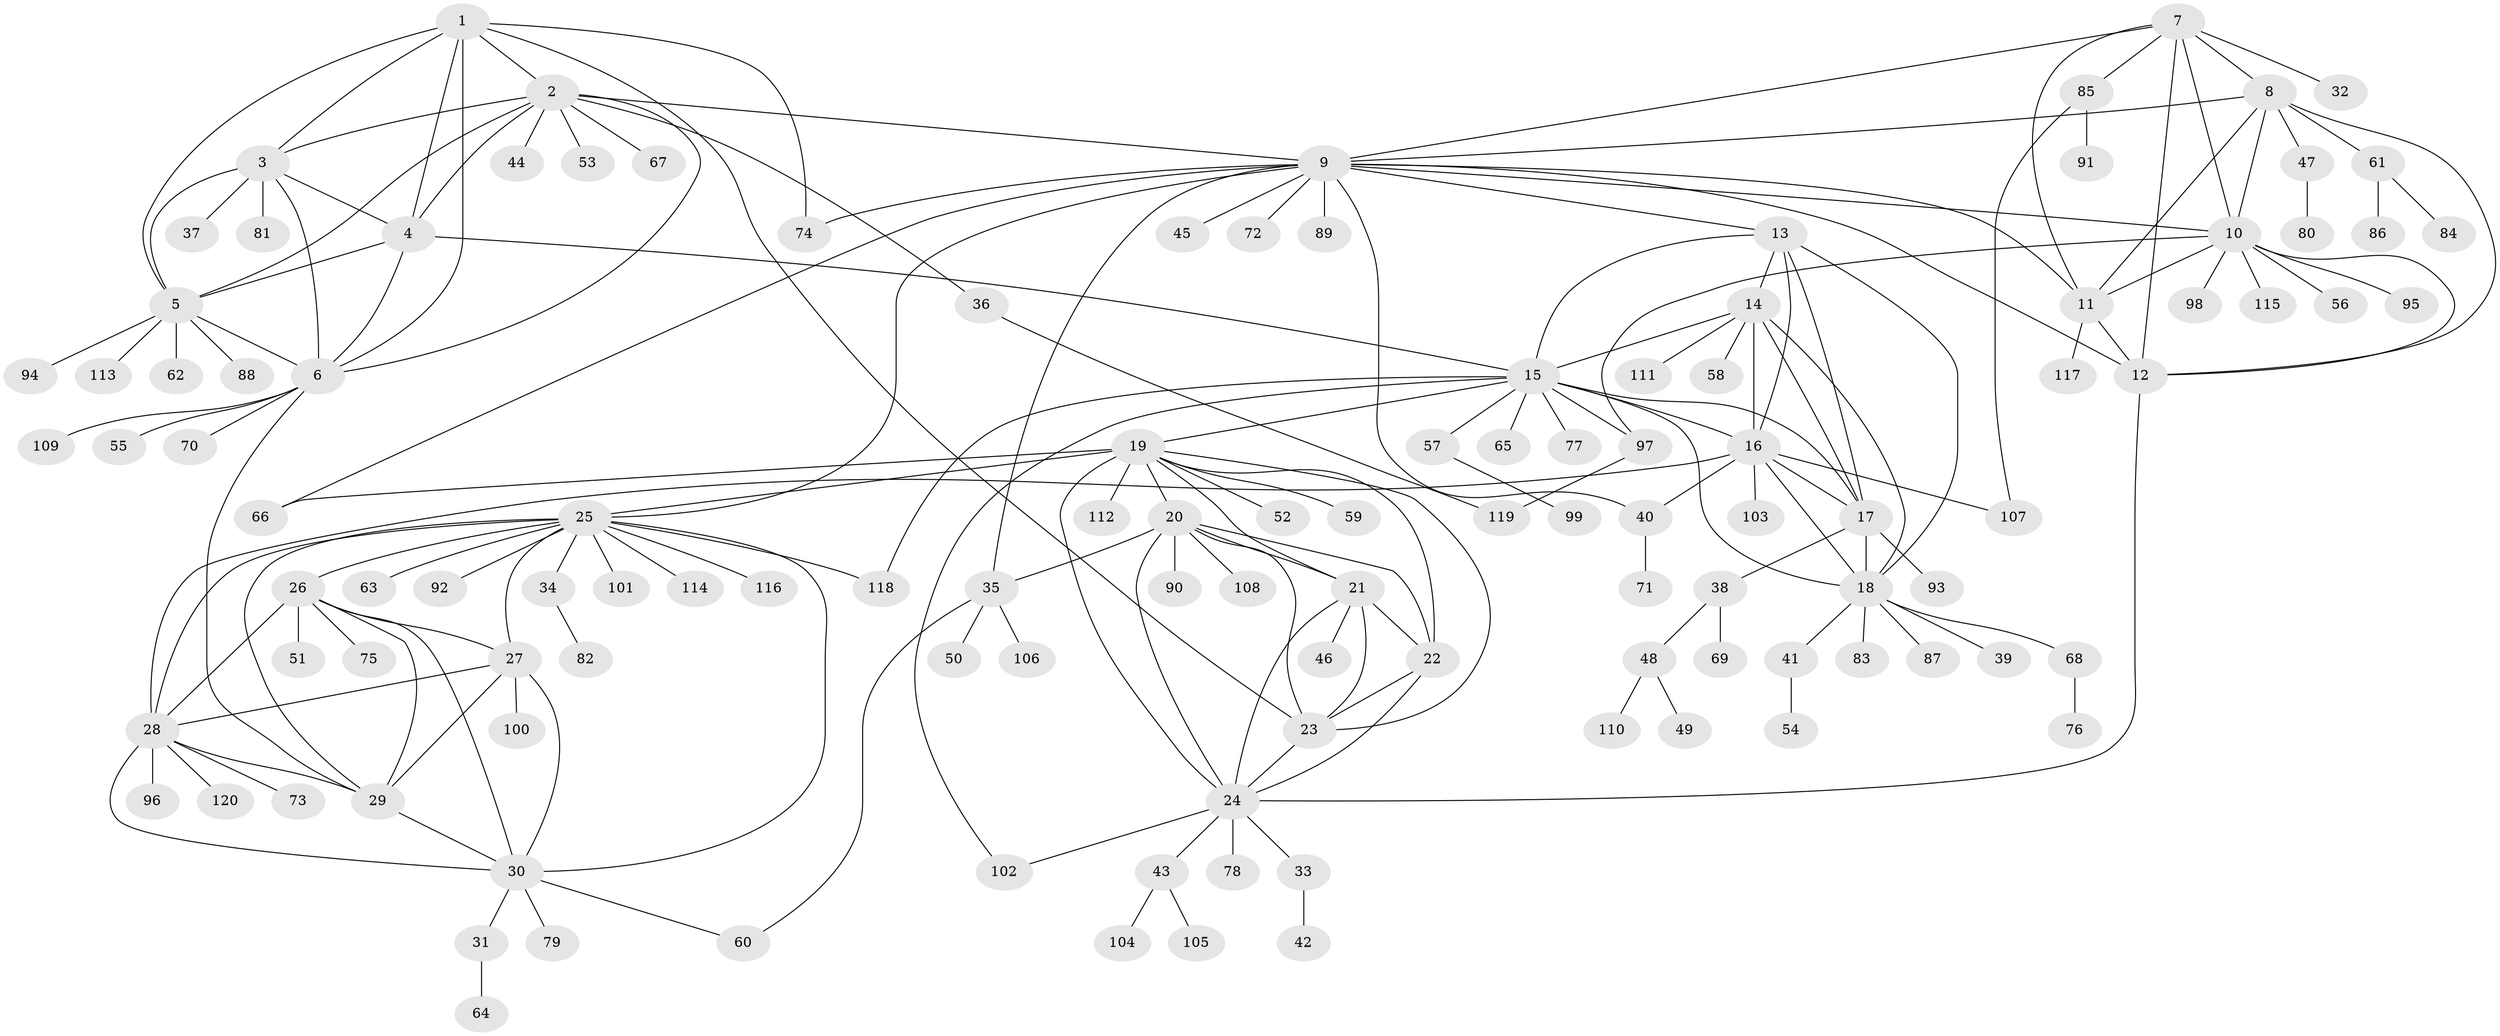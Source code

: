 // coarse degree distribution, {6: 0.09302325581395349, 7: 0.03488372093023256, 13: 0.023255813953488372, 14: 0.011627906976744186, 9: 0.023255813953488372, 5: 0.023255813953488372, 12: 0.011627906976744186, 8: 0.03488372093023256, 3: 0.05813953488372093, 2: 0.20930232558139536, 4: 0.011627906976744186, 1: 0.46511627906976744}
// Generated by graph-tools (version 1.1) at 2025/52/03/04/25 22:52:14]
// undirected, 120 vertices, 185 edges
graph export_dot {
  node [color=gray90,style=filled];
  1;
  2;
  3;
  4;
  5;
  6;
  7;
  8;
  9;
  10;
  11;
  12;
  13;
  14;
  15;
  16;
  17;
  18;
  19;
  20;
  21;
  22;
  23;
  24;
  25;
  26;
  27;
  28;
  29;
  30;
  31;
  32;
  33;
  34;
  35;
  36;
  37;
  38;
  39;
  40;
  41;
  42;
  43;
  44;
  45;
  46;
  47;
  48;
  49;
  50;
  51;
  52;
  53;
  54;
  55;
  56;
  57;
  58;
  59;
  60;
  61;
  62;
  63;
  64;
  65;
  66;
  67;
  68;
  69;
  70;
  71;
  72;
  73;
  74;
  75;
  76;
  77;
  78;
  79;
  80;
  81;
  82;
  83;
  84;
  85;
  86;
  87;
  88;
  89;
  90;
  91;
  92;
  93;
  94;
  95;
  96;
  97;
  98;
  99;
  100;
  101;
  102;
  103;
  104;
  105;
  106;
  107;
  108;
  109;
  110;
  111;
  112;
  113;
  114;
  115;
  116;
  117;
  118;
  119;
  120;
  1 -- 2;
  1 -- 3;
  1 -- 4;
  1 -- 5;
  1 -- 6;
  1 -- 23;
  1 -- 74;
  2 -- 3;
  2 -- 4;
  2 -- 5;
  2 -- 6;
  2 -- 9;
  2 -- 36;
  2 -- 44;
  2 -- 53;
  2 -- 67;
  3 -- 4;
  3 -- 5;
  3 -- 6;
  3 -- 37;
  3 -- 81;
  4 -- 5;
  4 -- 6;
  4 -- 15;
  5 -- 6;
  5 -- 62;
  5 -- 88;
  5 -- 94;
  5 -- 113;
  6 -- 29;
  6 -- 55;
  6 -- 70;
  6 -- 109;
  7 -- 8;
  7 -- 9;
  7 -- 10;
  7 -- 11;
  7 -- 12;
  7 -- 32;
  7 -- 85;
  8 -- 9;
  8 -- 10;
  8 -- 11;
  8 -- 12;
  8 -- 47;
  8 -- 61;
  9 -- 10;
  9 -- 11;
  9 -- 12;
  9 -- 13;
  9 -- 25;
  9 -- 35;
  9 -- 40;
  9 -- 45;
  9 -- 66;
  9 -- 72;
  9 -- 74;
  9 -- 89;
  10 -- 11;
  10 -- 12;
  10 -- 56;
  10 -- 95;
  10 -- 97;
  10 -- 98;
  10 -- 115;
  11 -- 12;
  11 -- 117;
  12 -- 24;
  13 -- 14;
  13 -- 15;
  13 -- 16;
  13 -- 17;
  13 -- 18;
  14 -- 15;
  14 -- 16;
  14 -- 17;
  14 -- 18;
  14 -- 58;
  14 -- 111;
  15 -- 16;
  15 -- 17;
  15 -- 18;
  15 -- 19;
  15 -- 57;
  15 -- 65;
  15 -- 77;
  15 -- 97;
  15 -- 102;
  15 -- 118;
  16 -- 17;
  16 -- 18;
  16 -- 28;
  16 -- 40;
  16 -- 103;
  16 -- 107;
  17 -- 18;
  17 -- 38;
  17 -- 93;
  18 -- 39;
  18 -- 41;
  18 -- 68;
  18 -- 83;
  18 -- 87;
  19 -- 20;
  19 -- 21;
  19 -- 22;
  19 -- 23;
  19 -- 24;
  19 -- 25;
  19 -- 52;
  19 -- 59;
  19 -- 66;
  19 -- 112;
  20 -- 21;
  20 -- 22;
  20 -- 23;
  20 -- 24;
  20 -- 35;
  20 -- 90;
  20 -- 108;
  21 -- 22;
  21 -- 23;
  21 -- 24;
  21 -- 46;
  22 -- 23;
  22 -- 24;
  23 -- 24;
  24 -- 33;
  24 -- 43;
  24 -- 78;
  24 -- 102;
  25 -- 26;
  25 -- 27;
  25 -- 28;
  25 -- 29;
  25 -- 30;
  25 -- 34;
  25 -- 63;
  25 -- 92;
  25 -- 101;
  25 -- 114;
  25 -- 116;
  25 -- 118;
  26 -- 27;
  26 -- 28;
  26 -- 29;
  26 -- 30;
  26 -- 51;
  26 -- 75;
  27 -- 28;
  27 -- 29;
  27 -- 30;
  27 -- 100;
  28 -- 29;
  28 -- 30;
  28 -- 73;
  28 -- 96;
  28 -- 120;
  29 -- 30;
  30 -- 31;
  30 -- 60;
  30 -- 79;
  31 -- 64;
  33 -- 42;
  34 -- 82;
  35 -- 50;
  35 -- 60;
  35 -- 106;
  36 -- 119;
  38 -- 48;
  38 -- 69;
  40 -- 71;
  41 -- 54;
  43 -- 104;
  43 -- 105;
  47 -- 80;
  48 -- 49;
  48 -- 110;
  57 -- 99;
  61 -- 84;
  61 -- 86;
  68 -- 76;
  85 -- 91;
  85 -- 107;
  97 -- 119;
}
